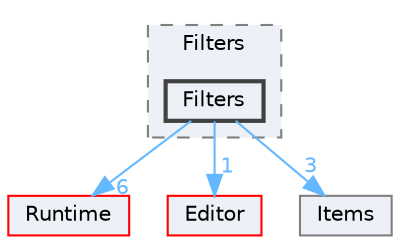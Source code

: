 digraph "Filters"
{
 // INTERACTIVE_SVG=YES
 // LATEX_PDF_SIZE
  bgcolor="transparent";
  edge [fontname=Helvetica,fontsize=10,labelfontname=Helvetica,labelfontsize=10];
  node [fontname=Helvetica,fontsize=10,shape=box,height=0.2,width=0.4];
  compound=true
  subgraph clusterdir_efc45252c6c6567b796773e1bf52b734 {
    graph [ bgcolor="#edf0f7", pencolor="grey50", label="Filters", fontname=Helvetica,fontsize=10 style="filled,dashed", URL="dir_efc45252c6c6567b796773e1bf52b734.html",tooltip=""]
  dir_3bf12d7bb82630ca87a7ff8dae902f7e [label="Filters", fillcolor="#edf0f7", color="grey25", style="filled,bold", URL="dir_3bf12d7bb82630ca87a7ff8dae902f7e.html",tooltip=""];
  }
  dir_7536b172fbd480bfd146a1b1acd6856b [label="Runtime", fillcolor="#edf0f7", color="red", style="filled", URL="dir_7536b172fbd480bfd146a1b1acd6856b.html",tooltip=""];
  dir_b26507eead720464ba2ac6bbc6dcec5f [label="Editor", fillcolor="#edf0f7", color="red", style="filled", URL="dir_b26507eead720464ba2ac6bbc6dcec5f.html",tooltip=""];
  dir_d30103d04095f991adf950ad59c392af [label="Items", fillcolor="#edf0f7", color="grey50", style="filled", URL="dir_d30103d04095f991adf950ad59c392af.html",tooltip=""];
  dir_3bf12d7bb82630ca87a7ff8dae902f7e->dir_7536b172fbd480bfd146a1b1acd6856b [headlabel="6", labeldistance=1.5 headhref="dir_000403_000984.html" href="dir_000403_000984.html" color="steelblue1" fontcolor="steelblue1"];
  dir_3bf12d7bb82630ca87a7ff8dae902f7e->dir_b26507eead720464ba2ac6bbc6dcec5f [headlabel="1", labeldistance=1.5 headhref="dir_000403_000357.html" href="dir_000403_000357.html" color="steelblue1" fontcolor="steelblue1"];
  dir_3bf12d7bb82630ca87a7ff8dae902f7e->dir_d30103d04095f991adf950ad59c392af [headlabel="3", labeldistance=1.5 headhref="dir_000403_000544.html" href="dir_000403_000544.html" color="steelblue1" fontcolor="steelblue1"];
}
